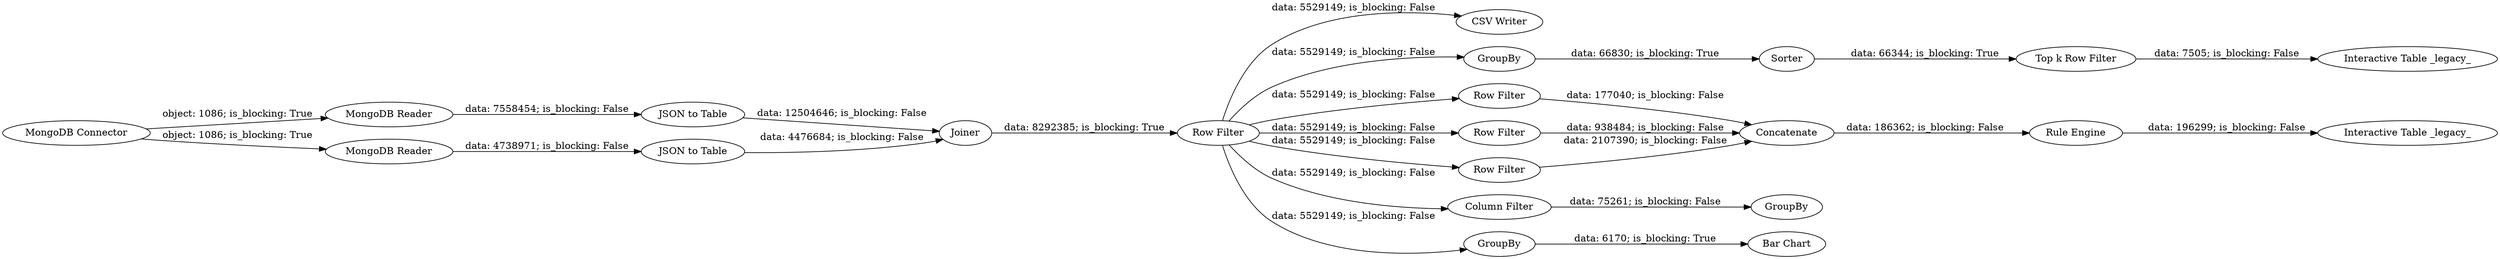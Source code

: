 digraph {
	"-6453503395953052391_16" [label=GroupBy]
	"-6453503395953052391_18" [label=Sorter]
	"-6453503395953052391_1" [label="MongoDB Connector"]
	"-6453503395953052391_29" [label="Interactive Table _legacy_"]
	"-6453503395953052391_8" [label="CSV Writer"]
	"-6453503395953052391_19" [label="Top k Row Filter"]
	"-6453503395953052391_6" [label=Joiner]
	"-6453503395953052391_21" [label="Row Filter"]
	"-6453503395953052391_20" [label="Interactive Table _legacy_"]
	"-6453503395953052391_26" [label=Concatenate]
	"-6453503395953052391_17" [label=GroupBy]
	"-6453503395953052391_5" [label="JSON to Table"]
	"-6453503395953052391_27" [label="Rule Engine"]
	"-6453503395953052391_4" [label="JSON to Table"]
	"-6453503395953052391_22" [label="Row Filter"]
	"-6453503395953052391_23" [label="Row Filter"]
	"-6453503395953052391_15" [label="Column Filter"]
	"-6453503395953052391_2" [label="MongoDB Reader"]
	"-6453503395953052391_3" [label="MongoDB Reader"]
	"-6453503395953052391_11" [label="Bar Chart"]
	"-6453503395953052391_9" [label=GroupBy]
	"-6453503395953052391_7" [label="Row Filter"]
	"-6453503395953052391_22" -> "-6453503395953052391_26" [label="data: 938484; is_blocking: False"]
	"-6453503395953052391_18" -> "-6453503395953052391_19" [label="data: 66344; is_blocking: True"]
	"-6453503395953052391_27" -> "-6453503395953052391_29" [label="data: 196299; is_blocking: False"]
	"-6453503395953052391_7" -> "-6453503395953052391_9" [label="data: 5529149; is_blocking: False"]
	"-6453503395953052391_7" -> "-6453503395953052391_17" [label="data: 5529149; is_blocking: False"]
	"-6453503395953052391_23" -> "-6453503395953052391_26" [label="data: 177040; is_blocking: False"]
	"-6453503395953052391_7" -> "-6453503395953052391_23" [label="data: 5529149; is_blocking: False"]
	"-6453503395953052391_3" -> "-6453503395953052391_5" [label="data: 4738971; is_blocking: False"]
	"-6453503395953052391_7" -> "-6453503395953052391_21" [label="data: 5529149; is_blocking: False"]
	"-6453503395953052391_2" -> "-6453503395953052391_4" [label="data: 7558454; is_blocking: False"]
	"-6453503395953052391_7" -> "-6453503395953052391_8" [label="data: 5529149; is_blocking: False"]
	"-6453503395953052391_9" -> "-6453503395953052391_11" [label="data: 6170; is_blocking: True"]
	"-6453503395953052391_5" -> "-6453503395953052391_6" [label="data: 4476684; is_blocking: False"]
	"-6453503395953052391_7" -> "-6453503395953052391_15" [label="data: 5529149; is_blocking: False"]
	"-6453503395953052391_26" -> "-6453503395953052391_27" [label="data: 186362; is_blocking: False"]
	"-6453503395953052391_1" -> "-6453503395953052391_2" [label="object: 1086; is_blocking: True"]
	"-6453503395953052391_17" -> "-6453503395953052391_18" [label="data: 66830; is_blocking: True"]
	"-6453503395953052391_21" -> "-6453503395953052391_26" [label="data: 2107390; is_blocking: False"]
	"-6453503395953052391_19" -> "-6453503395953052391_20" [label="data: 7505; is_blocking: False"]
	"-6453503395953052391_7" -> "-6453503395953052391_22" [label="data: 5529149; is_blocking: False"]
	"-6453503395953052391_15" -> "-6453503395953052391_16" [label="data: 75261; is_blocking: False"]
	"-6453503395953052391_1" -> "-6453503395953052391_3" [label="object: 1086; is_blocking: True"]
	"-6453503395953052391_4" -> "-6453503395953052391_6" [label="data: 12504646; is_blocking: False"]
	"-6453503395953052391_6" -> "-6453503395953052391_7" [label="data: 8292385; is_blocking: True"]
	rankdir=LR
}
